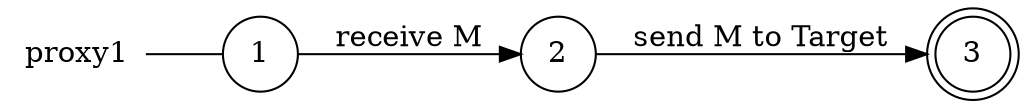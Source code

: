 digraph proxy1 {
	rankdir="LR";
	n_0 [label="proxy1", shape="plaintext"];
	n_1 [id="1", shape=circle, label="1"];
	n_0 -> n_1 [arrowhead=none];
	n_2 [id="2", shape=circle, label="2"];
	n_3 [id="3", shape=doublecircle, label="3"];

	n_2 -> n_3 [id="[$e|0]", label="send M to Target"];
	n_1 -> n_2 [id="[$e|1]", label="receive M"];
}

